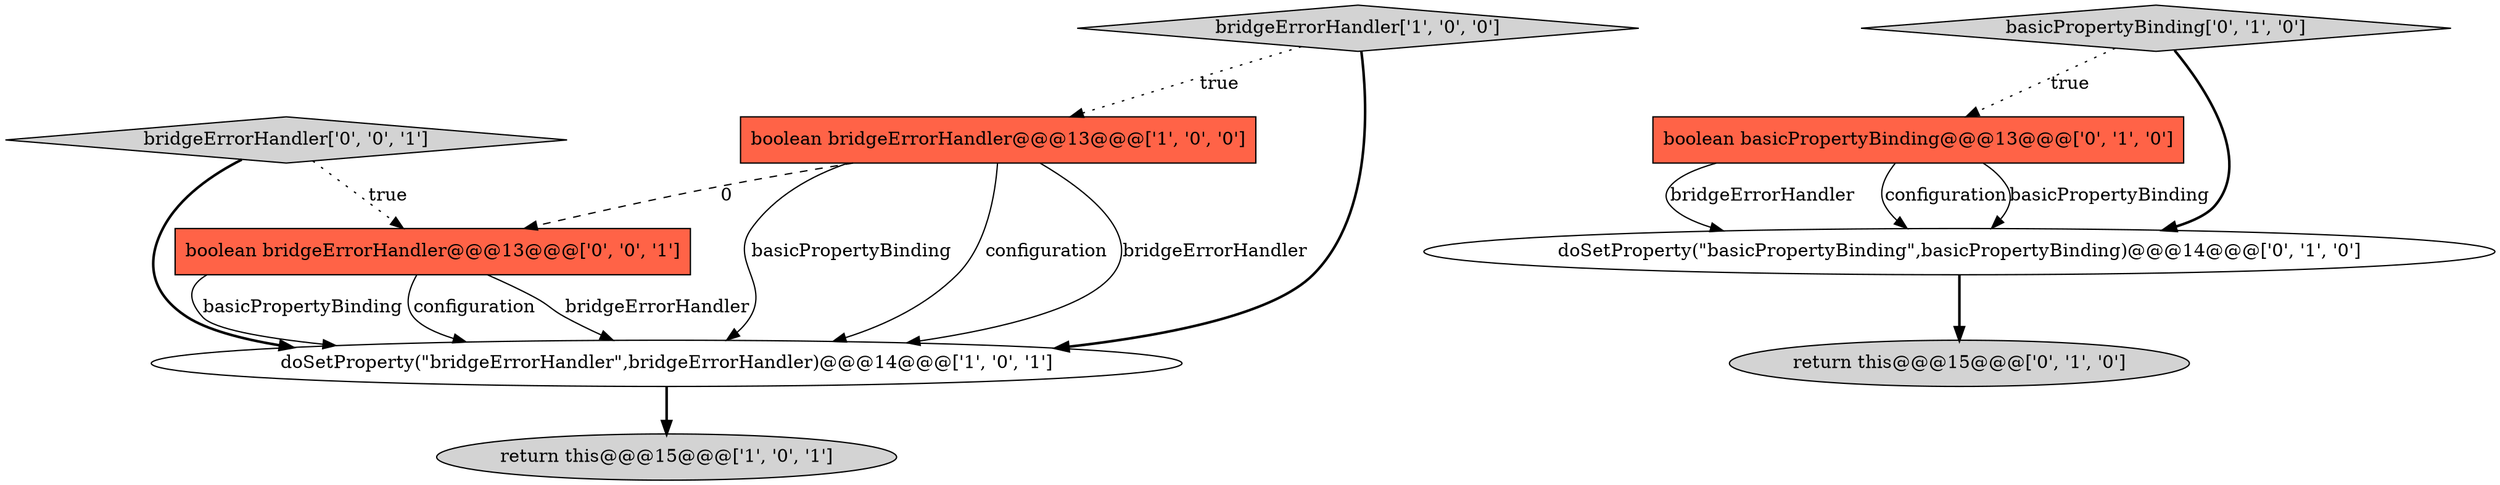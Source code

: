 digraph {
3 [style = filled, label = "boolean bridgeErrorHandler@@@13@@@['1', '0', '0']", fillcolor = tomato, shape = box image = "AAA1AAABBB1BBB"];
0 [style = filled, label = "return this@@@15@@@['1', '0', '1']", fillcolor = lightgray, shape = ellipse image = "AAA0AAABBB1BBB"];
8 [style = filled, label = "boolean bridgeErrorHandler@@@13@@@['0', '0', '1']", fillcolor = tomato, shape = box image = "AAA0AAABBB3BBB"];
9 [style = filled, label = "bridgeErrorHandler['0', '0', '1']", fillcolor = lightgray, shape = diamond image = "AAA0AAABBB3BBB"];
6 [style = filled, label = "basicPropertyBinding['0', '1', '0']", fillcolor = lightgray, shape = diamond image = "AAA0AAABBB2BBB"];
7 [style = filled, label = "return this@@@15@@@['0', '1', '0']", fillcolor = lightgray, shape = ellipse image = "AAA0AAABBB2BBB"];
4 [style = filled, label = "boolean basicPropertyBinding@@@13@@@['0', '1', '0']", fillcolor = tomato, shape = box image = "AAA0AAABBB2BBB"];
2 [style = filled, label = "doSetProperty(\"bridgeErrorHandler\",bridgeErrorHandler)@@@14@@@['1', '0', '1']", fillcolor = white, shape = ellipse image = "AAA0AAABBB1BBB"];
5 [style = filled, label = "doSetProperty(\"basicPropertyBinding\",basicPropertyBinding)@@@14@@@['0', '1', '0']", fillcolor = white, shape = ellipse image = "AAA0AAABBB2BBB"];
1 [style = filled, label = "bridgeErrorHandler['1', '0', '0']", fillcolor = lightgray, shape = diamond image = "AAA0AAABBB1BBB"];
8->2 [style = solid, label="configuration"];
4->5 [style = solid, label="bridgeErrorHandler"];
4->5 [style = solid, label="configuration"];
8->2 [style = solid, label="bridgeErrorHandler"];
3->2 [style = solid, label="configuration"];
4->5 [style = solid, label="basicPropertyBinding"];
1->2 [style = bold, label=""];
2->0 [style = bold, label=""];
5->7 [style = bold, label=""];
6->5 [style = bold, label=""];
3->8 [style = dashed, label="0"];
3->2 [style = solid, label="bridgeErrorHandler"];
9->8 [style = dotted, label="true"];
6->4 [style = dotted, label="true"];
8->2 [style = solid, label="basicPropertyBinding"];
9->2 [style = bold, label=""];
3->2 [style = solid, label="basicPropertyBinding"];
1->3 [style = dotted, label="true"];
}
